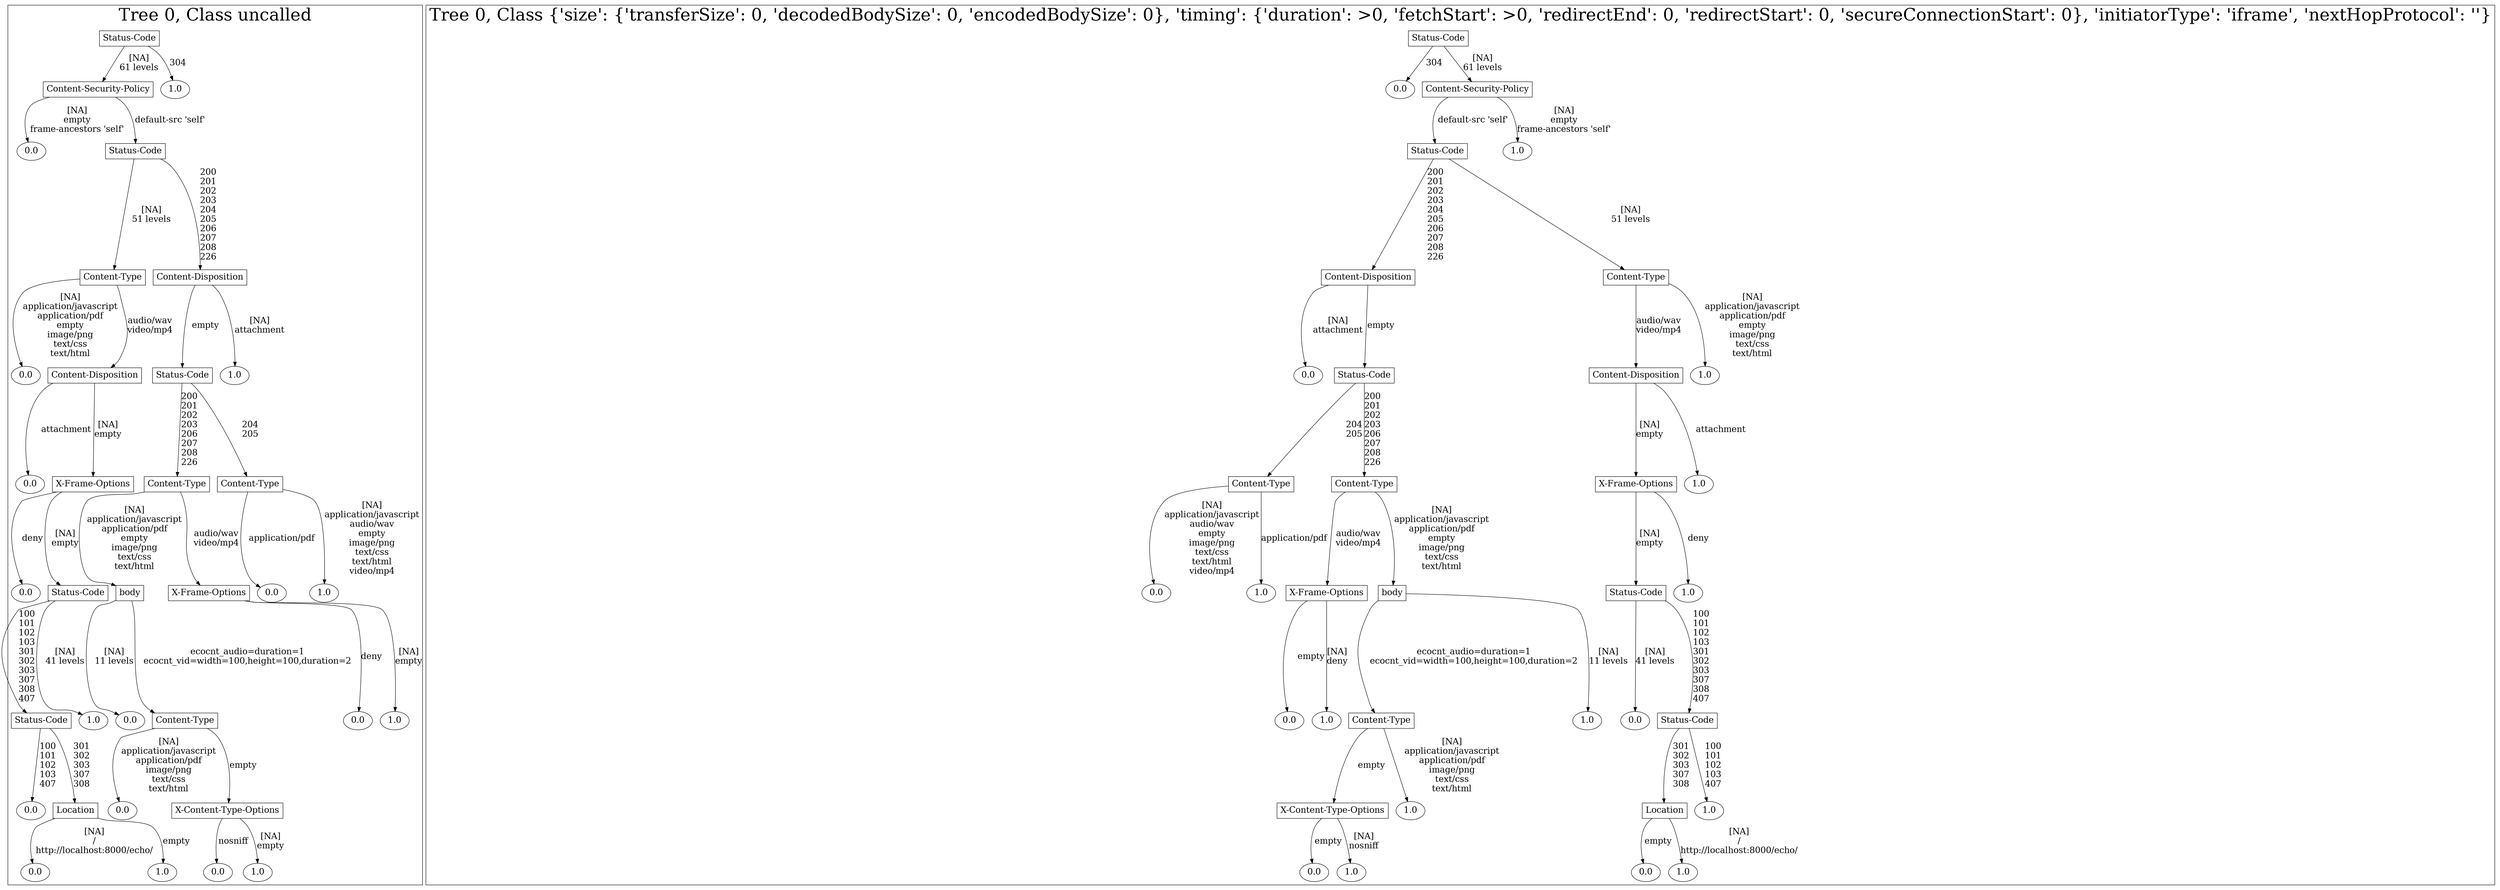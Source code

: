 /*
Generated by:
    http://https://github.com/h2oai/h2o-3/tree/master/h2o-genmodel/src/main/java/hex/genmodel/tools/PrintMojo.java
*/

/*
On a mac:

$ brew install graphviz
$ dot -Tpng file.gv -o file.png
$ open file.png
*/

digraph G {

subgraph cluster_0 {
/* Nodes */

/* Level 0 */
{
"SG_0_Node_0" [shape=box, fontsize=20, label="Status-Code"]
}

/* Level 1 */
{
"SG_0_Node_1" [shape=box, fontsize=20, label="Content-Security-Policy"]
"SG_0_Node_19" [fontsize=20, label="1.0"]
}

/* Level 2 */
{
"SG_0_Node_20" [fontsize=20, label="0.0"]
"SG_0_Node_3" [shape=box, fontsize=20, label="Status-Code"]
}

/* Level 3 */
{
"SG_0_Node_4" [shape=box, fontsize=20, label="Content-Type"]
"SG_0_Node_5" [shape=box, fontsize=20, label="Content-Disposition"]
}

/* Level 4 */
{
"SG_0_Node_21" [fontsize=20, label="0.0"]
"SG_0_Node_7" [shape=box, fontsize=20, label="Content-Disposition"]
"SG_0_Node_8" [shape=box, fontsize=20, label="Status-Code"]
"SG_0_Node_22" [fontsize=20, label="1.0"]
}

/* Level 5 */
{
"SG_0_Node_23" [fontsize=20, label="0.0"]
"SG_0_Node_9" [shape=box, fontsize=20, label="X-Frame-Options"]
"SG_0_Node_10" [shape=box, fontsize=20, label="Content-Type"]
"SG_0_Node_11" [shape=box, fontsize=20, label="Content-Type"]
}

/* Level 6 */
{
"SG_0_Node_24" [fontsize=20, label="0.0"]
"SG_0_Node_12" [shape=box, fontsize=20, label="Status-Code"]
"SG_0_Node_13" [shape=box, fontsize=20, label="body"]
"SG_0_Node_14" [shape=box, fontsize=20, label="X-Frame-Options"]
"SG_0_Node_25" [fontsize=20, label="0.0"]
"SG_0_Node_26" [fontsize=20, label="1.0"]
}

/* Level 7 */
{
"SG_0_Node_15" [shape=box, fontsize=20, label="Status-Code"]
"SG_0_Node_27" [fontsize=20, label="1.0"]
"SG_0_Node_28" [fontsize=20, label="0.0"]
"SG_0_Node_16" [shape=box, fontsize=20, label="Content-Type"]
"SG_0_Node_29" [fontsize=20, label="0.0"]
"SG_0_Node_30" [fontsize=20, label="1.0"]
}

/* Level 8 */
{
"SG_0_Node_31" [fontsize=20, label="0.0"]
"SG_0_Node_17" [shape=box, fontsize=20, label="Location"]
"SG_0_Node_32" [fontsize=20, label="0.0"]
"SG_0_Node_18" [shape=box, fontsize=20, label="X-Content-Type-Options"]
}

/* Level 9 */
{
"SG_0_Node_33" [fontsize=20, label="0.0"]
"SG_0_Node_34" [fontsize=20, label="1.0"]
"SG_0_Node_35" [fontsize=20, label="0.0"]
"SG_0_Node_36" [fontsize=20, label="1.0"]
}

/* Edges */
"SG_0_Node_0" -> "SG_0_Node_1" [fontsize=20, label="[NA]
61 levels
"]
"SG_0_Node_0" -> "SG_0_Node_19" [fontsize=20, label="304
"]
"SG_0_Node_1" -> "SG_0_Node_20" [fontsize=20, label="[NA]
empty
frame-ancestors 'self'
"]
"SG_0_Node_1" -> "SG_0_Node_3" [fontsize=20, label="default-src 'self'
"]
"SG_0_Node_3" -> "SG_0_Node_4" [fontsize=20, label="[NA]
51 levels
"]
"SG_0_Node_3" -> "SG_0_Node_5" [fontsize=20, label="200
201
202
203
204
205
206
207
208
226
"]
"SG_0_Node_5" -> "SG_0_Node_8" [fontsize=20, label="empty
"]
"SG_0_Node_5" -> "SG_0_Node_22" [fontsize=20, label="[NA]
attachment
"]
"SG_0_Node_8" -> "SG_0_Node_10" [fontsize=20, label="200
201
202
203
206
207
208
226
"]
"SG_0_Node_8" -> "SG_0_Node_11" [fontsize=20, label="204
205
"]
"SG_0_Node_11" -> "SG_0_Node_25" [fontsize=20, label="application/pdf
"]
"SG_0_Node_11" -> "SG_0_Node_26" [fontsize=20, label="[NA]
application/javascript
audio/wav
empty
image/png
text/css
text/html
video/mp4
"]
"SG_0_Node_10" -> "SG_0_Node_13" [fontsize=20, label="[NA]
application/javascript
application/pdf
empty
image/png
text/css
text/html
"]
"SG_0_Node_10" -> "SG_0_Node_14" [fontsize=20, label="audio/wav
video/mp4
"]
"SG_0_Node_14" -> "SG_0_Node_29" [fontsize=20, label="deny
"]
"SG_0_Node_14" -> "SG_0_Node_30" [fontsize=20, label="[NA]
empty
"]
"SG_0_Node_13" -> "SG_0_Node_28" [fontsize=20, label="[NA]
11 levels
"]
"SG_0_Node_13" -> "SG_0_Node_16" [fontsize=20, label="ecocnt_audio=duration=1
ecocnt_vid=width=100,height=100,duration=2
"]
"SG_0_Node_16" -> "SG_0_Node_32" [fontsize=20, label="[NA]
application/javascript
application/pdf
image/png
text/css
text/html
"]
"SG_0_Node_16" -> "SG_0_Node_18" [fontsize=20, label="empty
"]
"SG_0_Node_18" -> "SG_0_Node_35" [fontsize=20, label="nosniff
"]
"SG_0_Node_18" -> "SG_0_Node_36" [fontsize=20, label="[NA]
empty
"]
"SG_0_Node_4" -> "SG_0_Node_21" [fontsize=20, label="[NA]
application/javascript
application/pdf
empty
image/png
text/css
text/html
"]
"SG_0_Node_4" -> "SG_0_Node_7" [fontsize=20, label="audio/wav
video/mp4
"]
"SG_0_Node_7" -> "SG_0_Node_23" [fontsize=20, label="attachment
"]
"SG_0_Node_7" -> "SG_0_Node_9" [fontsize=20, label="[NA]
empty
"]
"SG_0_Node_9" -> "SG_0_Node_24" [fontsize=20, label="deny
"]
"SG_0_Node_9" -> "SG_0_Node_12" [fontsize=20, label="[NA]
empty
"]
"SG_0_Node_12" -> "SG_0_Node_15" [fontsize=20, label="100
101
102
103
301
302
303
307
308
407
"]
"SG_0_Node_12" -> "SG_0_Node_27" [fontsize=20, label="[NA]
41 levels
"]
"SG_0_Node_15" -> "SG_0_Node_31" [fontsize=20, label="100
101
102
103
407
"]
"SG_0_Node_15" -> "SG_0_Node_17" [fontsize=20, label="301
302
303
307
308
"]
"SG_0_Node_17" -> "SG_0_Node_33" [fontsize=20, label="[NA]
/
http://localhost:8000/echo/
"]
"SG_0_Node_17" -> "SG_0_Node_34" [fontsize=20, label="empty
"]

fontsize=40
label="Tree 0, Class uncalled"
}

subgraph cluster_1 {
/* Nodes */

/* Level 0 */
{
"SG_1_Node_0" [shape=box, fontsize=20, label="Status-Code"]
}

/* Level 1 */
{
"SG_1_Node_19" [fontsize=20, label="0.0"]
"SG_1_Node_1" [shape=box, fontsize=20, label="Content-Security-Policy"]
}

/* Level 2 */
{
"SG_1_Node_2" [shape=box, fontsize=20, label="Status-Code"]
"SG_1_Node_20" [fontsize=20, label="1.0"]
}

/* Level 3 */
{
"SG_1_Node_4" [shape=box, fontsize=20, label="Content-Disposition"]
"SG_1_Node_5" [shape=box, fontsize=20, label="Content-Type"]
}

/* Level 4 */
{
"SG_1_Node_21" [fontsize=20, label="0.0"]
"SG_1_Node_6" [shape=box, fontsize=20, label="Status-Code"]
"SG_1_Node_7" [shape=box, fontsize=20, label="Content-Disposition"]
"SG_1_Node_22" [fontsize=20, label="1.0"]
}

/* Level 5 */
{
"SG_1_Node_9" [shape=box, fontsize=20, label="Content-Type"]
"SG_1_Node_10" [shape=box, fontsize=20, label="Content-Type"]
"SG_1_Node_11" [shape=box, fontsize=20, label="X-Frame-Options"]
"SG_1_Node_23" [fontsize=20, label="1.0"]
}

/* Level 6 */
{
"SG_1_Node_24" [fontsize=20, label="0.0"]
"SG_1_Node_25" [fontsize=20, label="1.0"]
"SG_1_Node_12" [shape=box, fontsize=20, label="X-Frame-Options"]
"SG_1_Node_13" [shape=box, fontsize=20, label="body"]
"SG_1_Node_14" [shape=box, fontsize=20, label="Status-Code"]
"SG_1_Node_26" [fontsize=20, label="1.0"]
}

/* Level 7 */
{
"SG_1_Node_27" [fontsize=20, label="0.0"]
"SG_1_Node_28" [fontsize=20, label="1.0"]
"SG_1_Node_15" [shape=box, fontsize=20, label="Content-Type"]
"SG_1_Node_29" [fontsize=20, label="1.0"]
"SG_1_Node_30" [fontsize=20, label="0.0"]
"SG_1_Node_16" [shape=box, fontsize=20, label="Status-Code"]
}

/* Level 8 */
{
"SG_1_Node_17" [shape=box, fontsize=20, label="X-Content-Type-Options"]
"SG_1_Node_31" [fontsize=20, label="1.0"]
"SG_1_Node_18" [shape=box, fontsize=20, label="Location"]
"SG_1_Node_32" [fontsize=20, label="1.0"]
}

/* Level 9 */
{
"SG_1_Node_33" [fontsize=20, label="0.0"]
"SG_1_Node_34" [fontsize=20, label="1.0"]
"SG_1_Node_35" [fontsize=20, label="0.0"]
"SG_1_Node_36" [fontsize=20, label="1.0"]
}

/* Edges */
"SG_1_Node_0" -> "SG_1_Node_19" [fontsize=20, label="304
"]
"SG_1_Node_0" -> "SG_1_Node_1" [fontsize=20, label="[NA]
61 levels
"]
"SG_1_Node_1" -> "SG_1_Node_2" [fontsize=20, label="default-src 'self'
"]
"SG_1_Node_1" -> "SG_1_Node_20" [fontsize=20, label="[NA]
empty
frame-ancestors 'self'
"]
"SG_1_Node_2" -> "SG_1_Node_4" [fontsize=20, label="200
201
202
203
204
205
206
207
208
226
"]
"SG_1_Node_2" -> "SG_1_Node_5" [fontsize=20, label="[NA]
51 levels
"]
"SG_1_Node_5" -> "SG_1_Node_7" [fontsize=20, label="audio/wav
video/mp4
"]
"SG_1_Node_5" -> "SG_1_Node_22" [fontsize=20, label="[NA]
application/javascript
application/pdf
empty
image/png
text/css
text/html
"]
"SG_1_Node_7" -> "SG_1_Node_11" [fontsize=20, label="[NA]
empty
"]
"SG_1_Node_7" -> "SG_1_Node_23" [fontsize=20, label="attachment
"]
"SG_1_Node_11" -> "SG_1_Node_14" [fontsize=20, label="[NA]
empty
"]
"SG_1_Node_11" -> "SG_1_Node_26" [fontsize=20, label="deny
"]
"SG_1_Node_14" -> "SG_1_Node_30" [fontsize=20, label="[NA]
41 levels
"]
"SG_1_Node_14" -> "SG_1_Node_16" [fontsize=20, label="100
101
102
103
301
302
303
307
308
407
"]
"SG_1_Node_16" -> "SG_1_Node_18" [fontsize=20, label="301
302
303
307
308
"]
"SG_1_Node_16" -> "SG_1_Node_32" [fontsize=20, label="100
101
102
103
407
"]
"SG_1_Node_18" -> "SG_1_Node_35" [fontsize=20, label="empty
"]
"SG_1_Node_18" -> "SG_1_Node_36" [fontsize=20, label="[NA]
/
http://localhost:8000/echo/
"]
"SG_1_Node_4" -> "SG_1_Node_21" [fontsize=20, label="[NA]
attachment
"]
"SG_1_Node_4" -> "SG_1_Node_6" [fontsize=20, label="empty
"]
"SG_1_Node_6" -> "SG_1_Node_9" [fontsize=20, label="204
205
"]
"SG_1_Node_6" -> "SG_1_Node_10" [fontsize=20, label="200
201
202
203
206
207
208
226
"]
"SG_1_Node_10" -> "SG_1_Node_12" [fontsize=20, label="audio/wav
video/mp4
"]
"SG_1_Node_10" -> "SG_1_Node_13" [fontsize=20, label="[NA]
application/javascript
application/pdf
empty
image/png
text/css
text/html
"]
"SG_1_Node_13" -> "SG_1_Node_15" [fontsize=20, label="ecocnt_audio=duration=1
ecocnt_vid=width=100,height=100,duration=2
"]
"SG_1_Node_13" -> "SG_1_Node_29" [fontsize=20, label="[NA]
11 levels
"]
"SG_1_Node_15" -> "SG_1_Node_17" [fontsize=20, label="empty
"]
"SG_1_Node_15" -> "SG_1_Node_31" [fontsize=20, label="[NA]
application/javascript
application/pdf
image/png
text/css
text/html
"]
"SG_1_Node_17" -> "SG_1_Node_33" [fontsize=20, label="empty
"]
"SG_1_Node_17" -> "SG_1_Node_34" [fontsize=20, label="[NA]
nosniff
"]
"SG_1_Node_12" -> "SG_1_Node_27" [fontsize=20, label="empty
"]
"SG_1_Node_12" -> "SG_1_Node_28" [fontsize=20, label="[NA]
deny
"]
"SG_1_Node_9" -> "SG_1_Node_24" [fontsize=20, label="[NA]
application/javascript
audio/wav
empty
image/png
text/css
text/html
video/mp4
"]
"SG_1_Node_9" -> "SG_1_Node_25" [fontsize=20, label="application/pdf
"]

fontsize=40
label="Tree 0, Class {'size': {'transferSize': 0, 'decodedBodySize': 0, 'encodedBodySize': 0}, 'timing': {'duration': >0, 'fetchStart': >0, 'redirectEnd': 0, 'redirectStart': 0, 'secureConnectionStart': 0}, 'initiatorType': 'iframe', 'nextHopProtocol': ''}"
}

}

